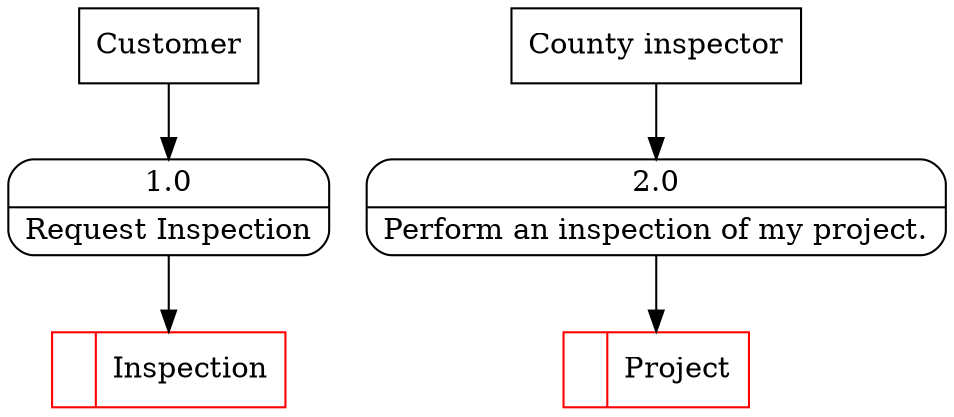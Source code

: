 digraph dfd2{ 
node[shape=record]
200 [label="<f0>  |<f1> Inspection " color=red];
201 [label="Customer" shape=box];
202 [label="{<f0> 1.0|<f1> Request Inspection }" shape=Mrecord];
2 [label="{<f0> 2.0|<f1> Perform an inspection of my project. }" shape=Mrecord];
1000 [label="County inspector" shape=box];
1000 -> 2
1002 [label="<f0>  |<f1> Project " color=red];
2 -> 1002
201 -> 202
202 -> 200
}